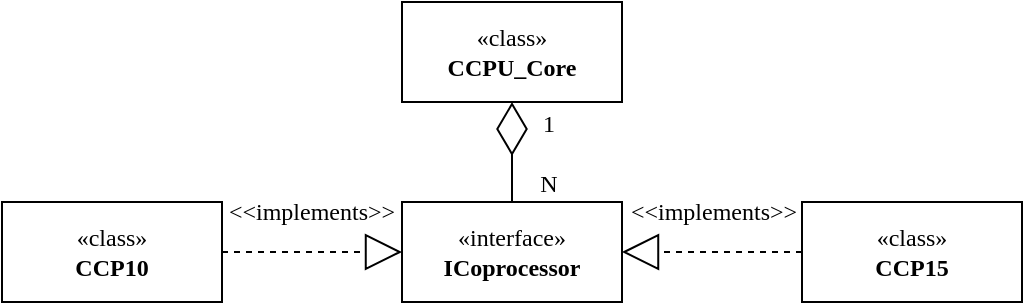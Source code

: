 <mxfile version="21.6.8" type="device">
  <diagram name="Page-1" id="xIby0me0lejvJ_lJEcUN">
    <mxGraphModel dx="757" dy="571" grid="1" gridSize="10" guides="1" tooltips="1" connect="1" arrows="1" fold="1" page="1" pageScale="1" pageWidth="850" pageHeight="1100" math="0" shadow="0">
      <root>
        <mxCell id="0" />
        <mxCell id="1" parent="0" />
        <mxCell id="ODUg138CLwYr_B8xgHFm-1" value="«class»&lt;br&gt;&lt;b&gt;CCPU_Core&lt;/b&gt;" style="html=1;whiteSpace=wrap;fontFamily=Computer Modern;" vertex="1" parent="1">
          <mxGeometry x="380" y="360" width="110" height="50" as="geometry" />
        </mxCell>
        <mxCell id="ODUg138CLwYr_B8xgHFm-2" value="«interface»&lt;br&gt;&lt;b&gt;ICoprocessor&lt;/b&gt;" style="html=1;whiteSpace=wrap;fontFamily=Computer Modern;" vertex="1" parent="1">
          <mxGeometry x="380" y="460" width="110" height="50" as="geometry" />
        </mxCell>
        <mxCell id="ODUg138CLwYr_B8xgHFm-3" value="«class»&lt;br&gt;&lt;b&gt;CCP10&lt;/b&gt;" style="html=1;whiteSpace=wrap;fontFamily=Computer Modern;" vertex="1" parent="1">
          <mxGeometry x="180" y="460" width="110" height="50" as="geometry" />
        </mxCell>
        <mxCell id="ODUg138CLwYr_B8xgHFm-4" value="«class»&lt;br&gt;&lt;b&gt;CCP15&lt;/b&gt;" style="html=1;whiteSpace=wrap;fontFamily=Computer Modern;" vertex="1" parent="1">
          <mxGeometry x="580" y="460" width="110" height="50" as="geometry" />
        </mxCell>
        <mxCell id="ODUg138CLwYr_B8xgHFm-5" value="" style="endArrow=block;endSize=16;endFill=0;html=1;rounded=0;entryX=1;entryY=0.5;entryDx=0;entryDy=0;exitX=0;exitY=0.5;exitDx=0;exitDy=0;dashed=1;fontFamily=Computer Modern;" edge="1" parent="1" source="ODUg138CLwYr_B8xgHFm-4" target="ODUg138CLwYr_B8xgHFm-2">
          <mxGeometry width="160" relative="1" as="geometry">
            <mxPoint x="240" y="540" as="sourcePoint" />
            <mxPoint x="400" y="540" as="targetPoint" />
          </mxGeometry>
        </mxCell>
        <mxCell id="ODUg138CLwYr_B8xgHFm-7" value="" style="endArrow=diamondThin;endFill=0;endSize=24;html=1;rounded=0;entryX=0.5;entryY=1;entryDx=0;entryDy=0;fontFamily=Computer Modern;" edge="1" parent="1" source="ODUg138CLwYr_B8xgHFm-2" target="ODUg138CLwYr_B8xgHFm-1">
          <mxGeometry width="160" relative="1" as="geometry">
            <mxPoint x="250" y="520" as="sourcePoint" />
            <mxPoint x="410" y="520" as="targetPoint" />
          </mxGeometry>
        </mxCell>
        <mxCell id="ODUg138CLwYr_B8xgHFm-8" value="&amp;lt;&amp;lt;implements&amp;gt;&amp;gt;" style="text;html=1;strokeColor=none;fillColor=none;align=center;verticalAlign=middle;whiteSpace=wrap;rounded=0;fontFamily=Computer Modern;" vertex="1" parent="1">
          <mxGeometry x="506" y="450" width="60" height="30" as="geometry" />
        </mxCell>
        <mxCell id="ODUg138CLwYr_B8xgHFm-9" value="1" style="text;html=1;strokeColor=none;fillColor=none;align=center;verticalAlign=middle;whiteSpace=wrap;rounded=0;fontFamily=Computer Modern;" vertex="1" parent="1">
          <mxGeometry x="446" y="416" width="15" height="10" as="geometry" />
        </mxCell>
        <mxCell id="ODUg138CLwYr_B8xgHFm-11" value="N" style="text;html=1;strokeColor=none;fillColor=none;align=center;verticalAlign=middle;whiteSpace=wrap;rounded=0;fontFamily=Computer Modern;" vertex="1" parent="1">
          <mxGeometry x="446" y="446" width="15" height="10" as="geometry" />
        </mxCell>
        <mxCell id="ODUg138CLwYr_B8xgHFm-12" value="" style="endArrow=block;endSize=16;endFill=0;html=1;rounded=0;entryX=0;entryY=0.5;entryDx=0;entryDy=0;exitX=1;exitY=0.5;exitDx=0;exitDy=0;dashed=1;fontFamily=Computer Modern;" edge="1" parent="1" source="ODUg138CLwYr_B8xgHFm-3" target="ODUg138CLwYr_B8xgHFm-2">
          <mxGeometry width="160" relative="1" as="geometry">
            <mxPoint x="550" y="495" as="sourcePoint" />
            <mxPoint x="500" y="495" as="targetPoint" />
          </mxGeometry>
        </mxCell>
        <mxCell id="ODUg138CLwYr_B8xgHFm-13" value="&amp;lt;&amp;lt;implements&amp;gt;&amp;gt;" style="text;html=1;strokeColor=none;fillColor=none;align=center;verticalAlign=middle;whiteSpace=wrap;rounded=0;fontFamily=Computer Modern;" vertex="1" parent="1">
          <mxGeometry x="305" y="450" width="60" height="30" as="geometry" />
        </mxCell>
      </root>
    </mxGraphModel>
  </diagram>
</mxfile>
